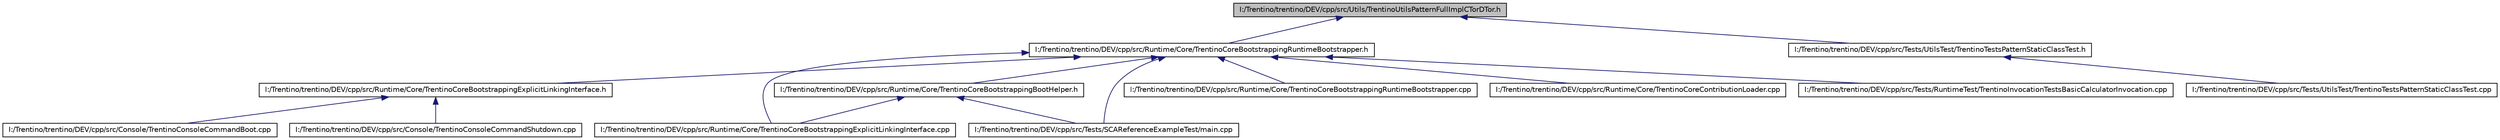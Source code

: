 digraph G
{
  edge [fontname="Helvetica",fontsize="10",labelfontname="Helvetica",labelfontsize="10"];
  node [fontname="Helvetica",fontsize="10",shape=record];
  Node1 [label="I:/Trentino/trentino/DEV/cpp/src/Utils/TrentinoUtilsPatternFullImplCTorDTor.h",height=0.2,width=0.4,color="black", fillcolor="grey75", style="filled" fontcolor="black"];
  Node1 -> Node2 [dir="back",color="midnightblue",fontsize="10",style="solid",fontname="Helvetica"];
  Node2 [label="I:/Trentino/trentino/DEV/cpp/src/Runtime/Core/TrentinoCoreBootstrappingRuntimeBootstrapper.h",height=0.2,width=0.4,color="black", fillcolor="white", style="filled",URL="$_trentino_core_bootstrapping_runtime_bootstrapper_8h.html"];
  Node2 -> Node3 [dir="back",color="midnightblue",fontsize="10",style="solid",fontname="Helvetica"];
  Node3 [label="I:/Trentino/trentino/DEV/cpp/src/Runtime/Core/TrentinoCoreBootstrappingExplicitLinkingInterface.h",height=0.2,width=0.4,color="black", fillcolor="white", style="filled",URL="$_trentino_core_bootstrapping_explicit_linking_interface_8h.html"];
  Node3 -> Node4 [dir="back",color="midnightblue",fontsize="10",style="solid",fontname="Helvetica"];
  Node4 [label="I:/Trentino/trentino/DEV/cpp/src/Console/TrentinoConsoleCommandBoot.cpp",height=0.2,width=0.4,color="black", fillcolor="white", style="filled",URL="$_trentino_console_command_boot_8cpp.html"];
  Node3 -> Node5 [dir="back",color="midnightblue",fontsize="10",style="solid",fontname="Helvetica"];
  Node5 [label="I:/Trentino/trentino/DEV/cpp/src/Console/TrentinoConsoleCommandShutdown.cpp",height=0.2,width=0.4,color="black", fillcolor="white", style="filled",URL="$_trentino_console_command_shutdown_8cpp.html"];
  Node2 -> Node6 [dir="back",color="midnightblue",fontsize="10",style="solid",fontname="Helvetica"];
  Node6 [label="I:/Trentino/trentino/DEV/cpp/src/Runtime/Core/TrentinoCoreBootstrappingBootHelper.h",height=0.2,width=0.4,color="black", fillcolor="white", style="filled",URL="$_trentino_core_bootstrapping_boot_helper_8h.html"];
  Node6 -> Node7 [dir="back",color="midnightblue",fontsize="10",style="solid",fontname="Helvetica"];
  Node7 [label="I:/Trentino/trentino/DEV/cpp/src/Runtime/Core/TrentinoCoreBootstrappingExplicitLinkingInterface.cpp",height=0.2,width=0.4,color="black", fillcolor="white", style="filled",URL="$_trentino_core_bootstrapping_explicit_linking_interface_8cpp.html"];
  Node6 -> Node8 [dir="back",color="midnightblue",fontsize="10",style="solid",fontname="Helvetica"];
  Node8 [label="I:/Trentino/trentino/DEV/cpp/src/Tests/SCAReferenceExampleTest/main.cpp",height=0.2,width=0.4,color="black", fillcolor="white", style="filled",URL="$_tests_2_s_c_a_reference_example_test_2_main_8cpp.html"];
  Node2 -> Node7 [dir="back",color="midnightblue",fontsize="10",style="solid",fontname="Helvetica"];
  Node2 -> Node9 [dir="back",color="midnightblue",fontsize="10",style="solid",fontname="Helvetica"];
  Node9 [label="I:/Trentino/trentino/DEV/cpp/src/Runtime/Core/TrentinoCoreBootstrappingRuntimeBootstrapper.cpp",height=0.2,width=0.4,color="black", fillcolor="white", style="filled",URL="$_trentino_core_bootstrapping_runtime_bootstrapper_8cpp.html"];
  Node2 -> Node10 [dir="back",color="midnightblue",fontsize="10",style="solid",fontname="Helvetica"];
  Node10 [label="I:/Trentino/trentino/DEV/cpp/src/Runtime/Core/TrentinoCoreContributionLoader.cpp",height=0.2,width=0.4,color="black", fillcolor="white", style="filled",URL="$_trentino_core_contribution_loader_8cpp.html"];
  Node2 -> Node11 [dir="back",color="midnightblue",fontsize="10",style="solid",fontname="Helvetica"];
  Node11 [label="I:/Trentino/trentino/DEV/cpp/src/Tests/RuntimeTest/TrentinoInvocationTestsBasicCalculatorInvocation.cpp",height=0.2,width=0.4,color="black", fillcolor="white", style="filled",URL="$_trentino_invocation_tests_basic_calculator_invocation_8cpp.html"];
  Node2 -> Node8 [dir="back",color="midnightblue",fontsize="10",style="solid",fontname="Helvetica"];
  Node1 -> Node12 [dir="back",color="midnightblue",fontsize="10",style="solid",fontname="Helvetica"];
  Node12 [label="I:/Trentino/trentino/DEV/cpp/src/Tests/UtilsTest/TrentinoTestsPatternStaticClassTest.h",height=0.2,width=0.4,color="black", fillcolor="white", style="filled",URL="$_trentino_tests_pattern_static_class_test_8h.html"];
  Node12 -> Node13 [dir="back",color="midnightblue",fontsize="10",style="solid",fontname="Helvetica"];
  Node13 [label="I:/Trentino/trentino/DEV/cpp/src/Tests/UtilsTest/TrentinoTestsPatternStaticClassTest.cpp",height=0.2,width=0.4,color="black", fillcolor="white", style="filled",URL="$_trentino_tests_pattern_static_class_test_8cpp.html"];
}
